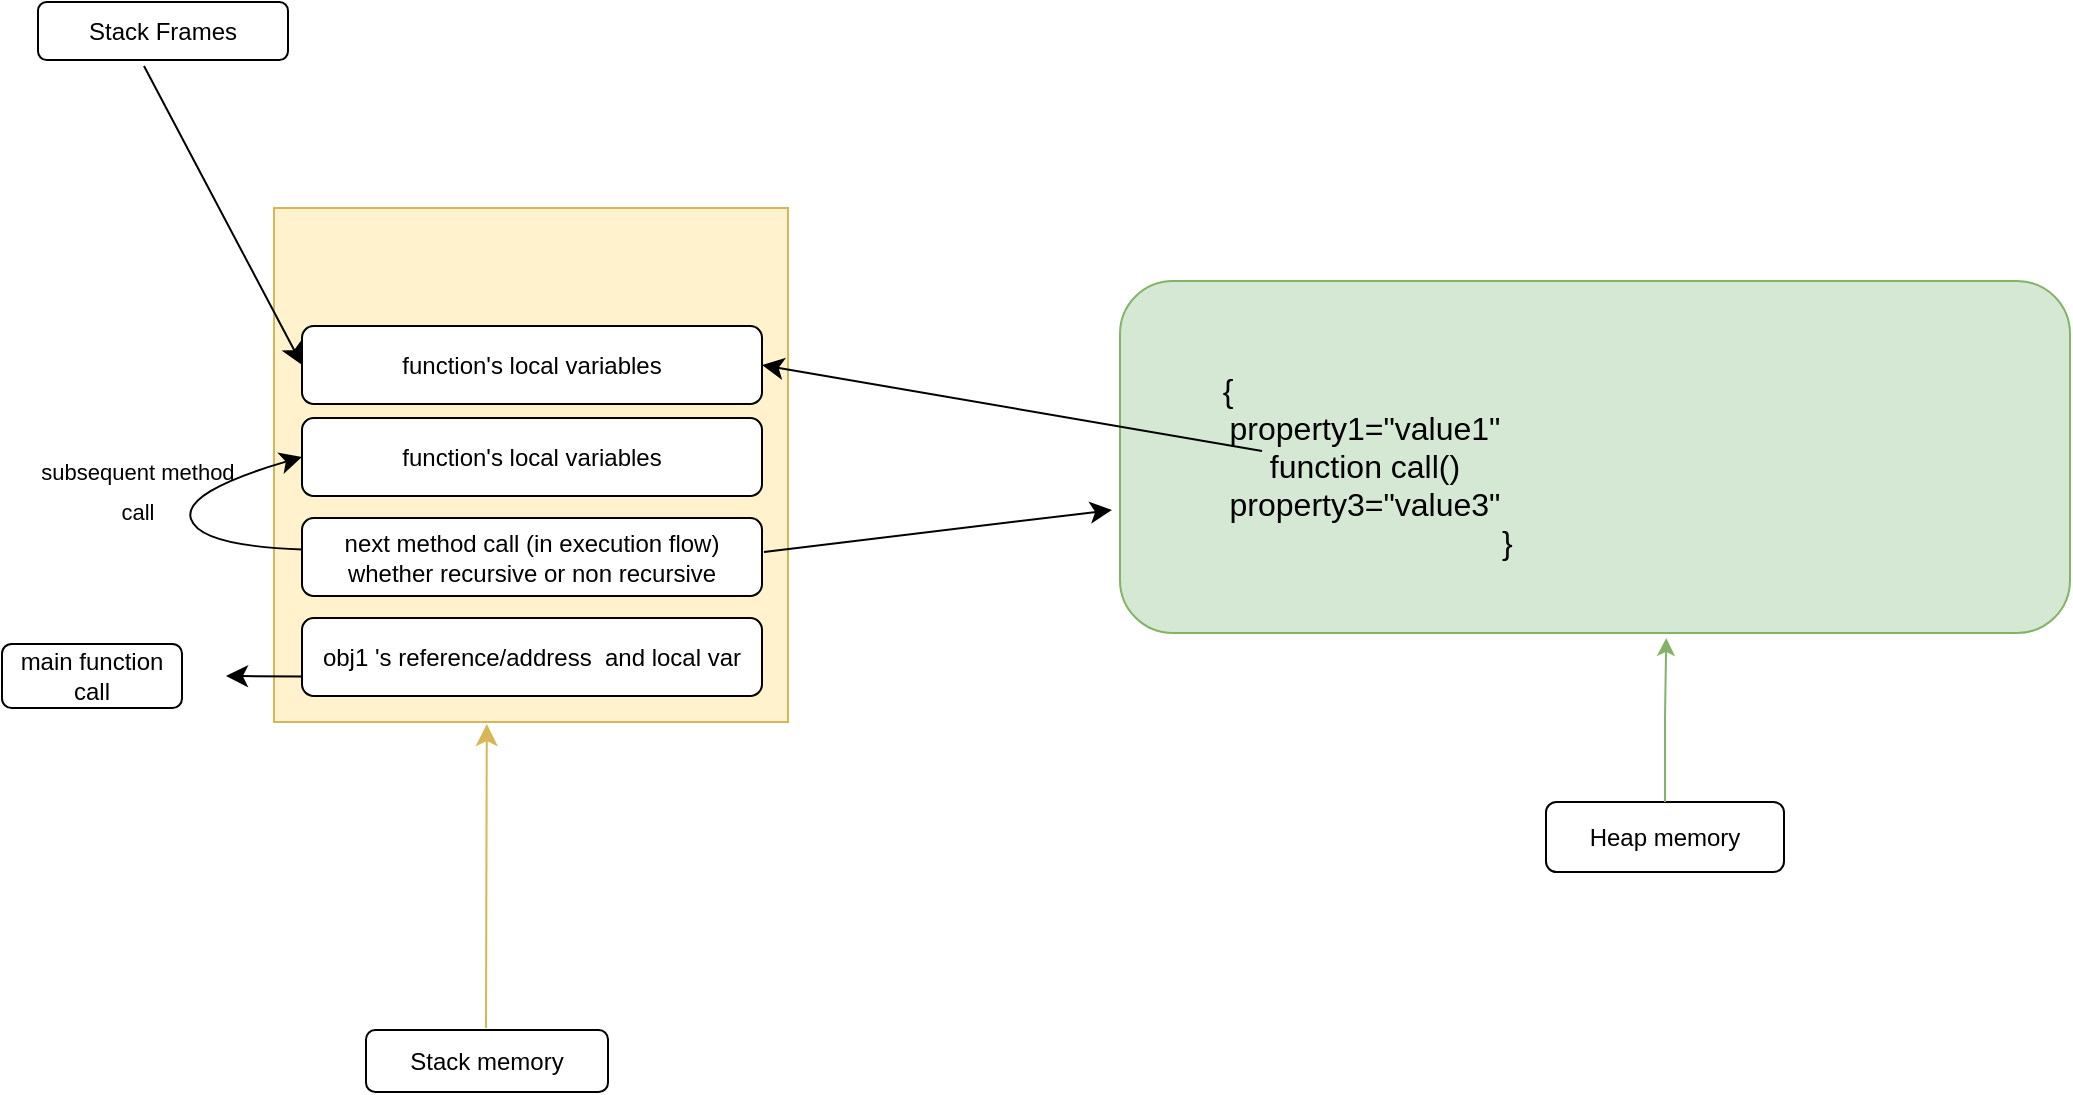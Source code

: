 <mxfile version="26.0.14">
  <diagram name="Page-1" id="UNhHM_RZ33HJirFBLpHo">
    <mxGraphModel dx="1834" dy="1315" grid="0" gridSize="10" guides="1" tooltips="1" connect="1" arrows="1" fold="1" page="0" pageScale="1" pageWidth="850" pageHeight="1100" math="0" shadow="0">
      <root>
        <mxCell id="0" />
        <mxCell id="1" parent="0" />
        <mxCell id="FN_75RV-24mMsgmvzP0c-2" value="" style="whiteSpace=wrap;html=1;aspect=fixed;fillColor=#fff2cc;strokeColor=#d6b656;" parent="1" vertex="1">
          <mxGeometry x="-16" y="-17" width="257" height="257" as="geometry" />
        </mxCell>
        <mxCell id="FN_75RV-24mMsgmvzP0c-3" value="obj1 &#39;s reference/address&amp;nbsp; and local var" style="rounded=1;whiteSpace=wrap;html=1;" parent="1" vertex="1">
          <mxGeometry x="-2" y="188" width="230" height="39" as="geometry" />
        </mxCell>
        <mxCell id="FN_75RV-24mMsgmvzP0c-4" value="&lt;div&gt;next method call (in execution flow)&lt;/div&gt;&lt;div&gt;whether recursive or non recursive&lt;/div&gt;" style="rounded=1;whiteSpace=wrap;html=1;" parent="1" vertex="1">
          <mxGeometry x="-2" y="138" width="230" height="39" as="geometry" />
        </mxCell>
        <mxCell id="FN_75RV-24mMsgmvzP0c-5" value="function&#39;s local variables" style="rounded=1;whiteSpace=wrap;html=1;" parent="1" vertex="1">
          <mxGeometry x="-2" y="88" width="230" height="39" as="geometry" />
        </mxCell>
        <mxCell id="FN_75RV-24mMsgmvzP0c-6" value="function&#39;s local variables" style="rounded=1;whiteSpace=wrap;html=1;" parent="1" vertex="1">
          <mxGeometry x="-2" y="42" width="230" height="39" as="geometry" />
        </mxCell>
        <mxCell id="FN_75RV-24mMsgmvzP0c-10" value="" style="endArrow=classic;html=1;rounded=0;fontSize=12;startSize=8;endSize=8;curved=1;exitX=0;exitY=0.75;exitDx=0;exitDy=0;" parent="1" source="FN_75RV-24mMsgmvzP0c-3" edge="1">
          <mxGeometry width="50" height="50" relative="1" as="geometry">
            <mxPoint x="-132" y="260" as="sourcePoint" />
            <mxPoint x="-40" y="217" as="targetPoint" />
          </mxGeometry>
        </mxCell>
        <mxCell id="FN_75RV-24mMsgmvzP0c-11" value="&lt;div&gt;main function call&lt;/div&gt;" style="rounded=1;whiteSpace=wrap;html=1;" parent="1" vertex="1">
          <mxGeometry x="-152" y="201" width="90" height="32" as="geometry" />
        </mxCell>
        <mxCell id="FN_75RV-24mMsgmvzP0c-12" value="" style="endArrow=classic;html=1;rounded=0;fontSize=12;startSize=8;endSize=8;curved=1;entryX=0.414;entryY=1.004;entryDx=0;entryDy=0;entryPerimeter=0;fillColor=#fff2cc;strokeColor=#d6b656;" parent="1" target="FN_75RV-24mMsgmvzP0c-2" edge="1">
          <mxGeometry width="50" height="50" relative="1" as="geometry">
            <mxPoint x="90" y="393" as="sourcePoint" />
            <mxPoint x="148" y="340" as="targetPoint" />
          </mxGeometry>
        </mxCell>
        <mxCell id="FN_75RV-24mMsgmvzP0c-13" value="Stack memory" style="rounded=1;whiteSpace=wrap;html=1;" parent="1" vertex="1">
          <mxGeometry x="30" y="394" width="121" height="31" as="geometry" />
        </mxCell>
        <mxCell id="FN_75RV-24mMsgmvzP0c-14" value="" style="endArrow=classic;html=1;rounded=0;fontSize=12;startSize=8;endSize=8;curved=1;entryX=0;entryY=0.5;entryDx=0;entryDy=0;" parent="1" target="FN_75RV-24mMsgmvzP0c-6" edge="1">
          <mxGeometry width="50" height="50" relative="1" as="geometry">
            <mxPoint x="-81" y="-88" as="sourcePoint" />
            <mxPoint x="-12" y="-130" as="targetPoint" />
          </mxGeometry>
        </mxCell>
        <mxCell id="FN_75RV-24mMsgmvzP0c-15" value="Stack Frames" style="rounded=1;whiteSpace=wrap;html=1;" parent="1" vertex="1">
          <mxGeometry x="-134" y="-120" width="125" height="29" as="geometry" />
        </mxCell>
        <mxCell id="FN_75RV-24mMsgmvzP0c-16" value="" style="endArrow=classic;html=1;rounded=0;fontSize=12;startSize=8;endSize=8;curved=1;entryX=0;entryY=0.5;entryDx=0;entryDy=0;" parent="1" source="FN_75RV-24mMsgmvzP0c-4" target="FN_75RV-24mMsgmvzP0c-5" edge="1">
          <mxGeometry width="50" height="50" relative="1" as="geometry">
            <mxPoint x="-95" y="140" as="sourcePoint" />
            <mxPoint x="-34" y="88" as="targetPoint" />
            <Array as="points">
              <mxPoint x="-53" y="152" />
              <mxPoint x="-62" y="125" />
            </Array>
          </mxGeometry>
        </mxCell>
        <mxCell id="FN_75RV-24mMsgmvzP0c-17" value="&lt;font style=&quot;font-size: 11px;&quot;&gt;subsequent method call&lt;/font&gt;" style="text;strokeColor=none;fillColor=none;html=1;align=center;verticalAlign=middle;whiteSpace=wrap;rounded=0;fontSize=16;" parent="1" vertex="1">
          <mxGeometry x="-136" y="108" width="104" height="30" as="geometry" />
        </mxCell>
        <mxCell id="FN_75RV-24mMsgmvzP0c-20" style="edgeStyle=none;curved=1;rounded=0;orthogonalLoop=1;jettySize=auto;html=1;exitX=0.5;exitY=0;exitDx=0;exitDy=0;fontSize=12;startSize=8;endSize=8;" parent="1" source="FN_75RV-24mMsgmvzP0c-2" target="FN_75RV-24mMsgmvzP0c-2" edge="1">
          <mxGeometry relative="1" as="geometry" />
        </mxCell>
        <mxCell id="FN_75RV-24mMsgmvzP0c-21" value="" style="rounded=1;whiteSpace=wrap;html=1;fillColor=#d5e8d4;strokeColor=#82b366;" parent="1" vertex="1">
          <mxGeometry x="407" y="19.5" width="475" height="176" as="geometry" />
        </mxCell>
        <mxCell id="FN_75RV-24mMsgmvzP0c-24" value="&lt;div&gt;{&lt;span style=&quot;white-space: pre;&quot;&gt;&#x9;&lt;/span&gt;&lt;span style=&quot;white-space: pre;&quot;&gt;&#x9;&lt;/span&gt;&lt;span style=&quot;white-space: pre;&quot;&gt;&#x9;&lt;/span&gt;&lt;span style=&quot;white-space: pre;&quot;&gt;&#x9;&lt;/span&gt;&lt;/div&gt;&lt;div&gt;property1=&quot;value1&quot;&lt;/div&gt;&lt;div&gt;function call()&lt;/div&gt;&lt;div&gt;property3=&quot;value3&quot;&lt;/div&gt;&lt;div&gt;&lt;span style=&quot;white-space: pre;&quot;&gt;&#x9;&lt;/span&gt;&lt;span style=&quot;white-space: pre;&quot;&gt;&#x9;&lt;/span&gt;&lt;span style=&quot;white-space: pre;&quot;&gt;&#x9;&lt;/span&gt;&lt;span style=&quot;white-space: pre;&quot;&gt;&#x9;&lt;/span&gt;}&lt;/div&gt;" style="text;strokeColor=none;fillColor=none;html=1;align=center;verticalAlign=middle;whiteSpace=wrap;rounded=0;fontSize=16;" parent="1" vertex="1">
          <mxGeometry x="478" y="97" width="103" height="30" as="geometry" />
        </mxCell>
        <mxCell id="FN_75RV-24mMsgmvzP0c-19" value="" style="endArrow=classic;html=1;rounded=0;fontSize=12;startSize=8;endSize=8;curved=1;" parent="1" edge="1">
          <mxGeometry width="50" height="50" relative="1" as="geometry">
            <mxPoint x="229" y="155" as="sourcePoint" />
            <mxPoint x="403" y="134" as="targetPoint" />
          </mxGeometry>
        </mxCell>
        <mxCell id="FN_75RV-24mMsgmvzP0c-25" value="" style="endArrow=classic;html=1;rounded=0;fontSize=12;startSize=8;endSize=8;curved=1;entryX=1;entryY=0.5;entryDx=0;entryDy=0;exitX=0;exitY=0.25;exitDx=0;exitDy=0;" parent="1" source="FN_75RV-24mMsgmvzP0c-24" target="FN_75RV-24mMsgmvzP0c-6" edge="1">
          <mxGeometry width="50" height="50" relative="1" as="geometry">
            <mxPoint x="379" y="109" as="sourcePoint" />
            <mxPoint x="374" y="-15" as="targetPoint" />
          </mxGeometry>
        </mxCell>
        <mxCell id="qqsWl-AhTRgnj3V0tEwA-1" value="&lt;div&gt;Heap memory&lt;/div&gt;" style="rounded=1;whiteSpace=wrap;html=1;" vertex="1" parent="1">
          <mxGeometry x="620" y="280" width="119" height="35" as="geometry" />
        </mxCell>
        <mxCell id="qqsWl-AhTRgnj3V0tEwA-3" style="edgeStyle=orthogonalEdgeStyle;rounded=0;orthogonalLoop=1;jettySize=auto;html=1;entryX=0.575;entryY=1.014;entryDx=0;entryDy=0;entryPerimeter=0;fillColor=#d5e8d4;strokeColor=#82b366;" edge="1" parent="1" source="qqsWl-AhTRgnj3V0tEwA-1" target="FN_75RV-24mMsgmvzP0c-21">
          <mxGeometry relative="1" as="geometry" />
        </mxCell>
      </root>
    </mxGraphModel>
  </diagram>
</mxfile>
